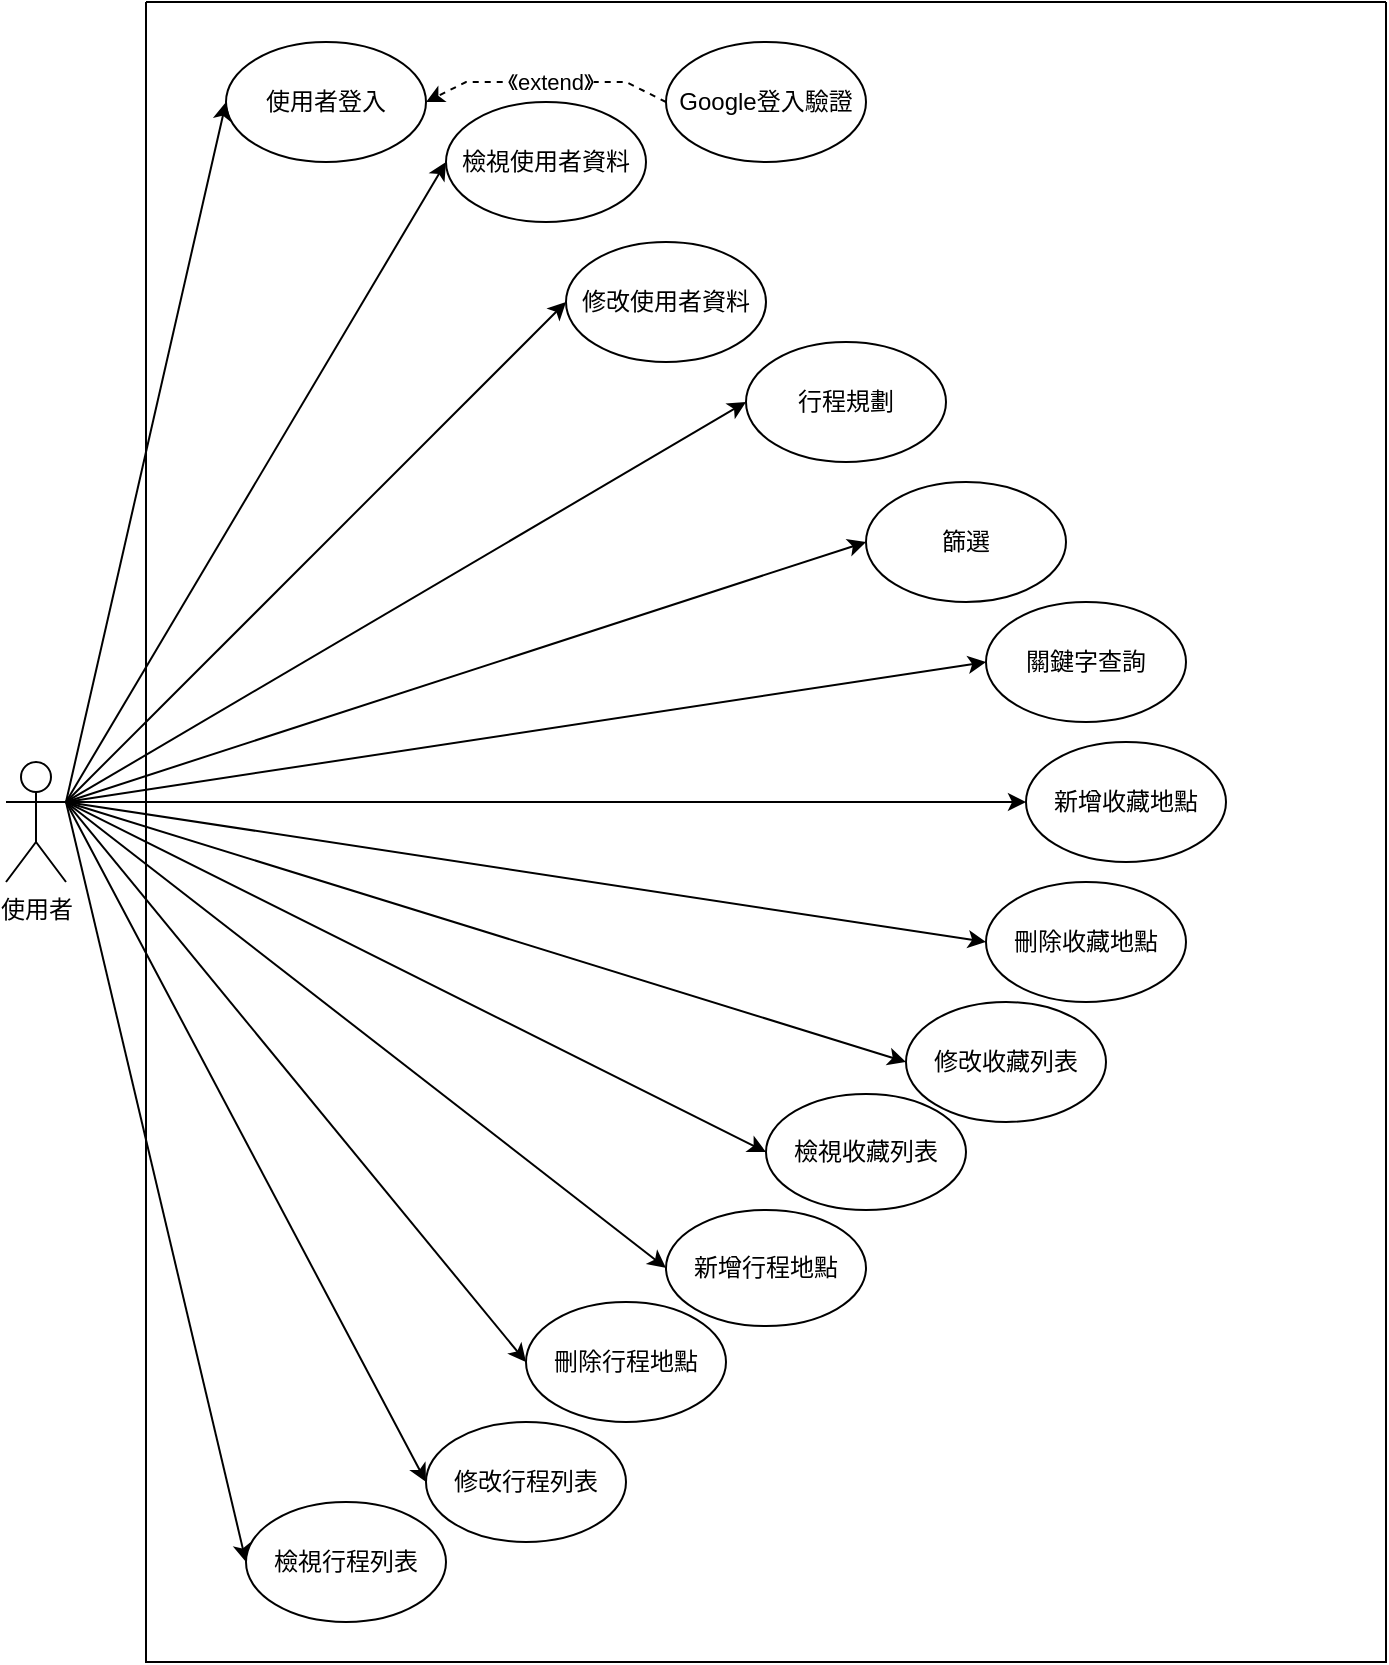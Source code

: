 <mxfile version="24.7.17">
  <diagram name="第1頁" id="X0mdkOEkl6OQW-8wgIrR">
    <mxGraphModel dx="1050" dy="669" grid="1" gridSize="10" guides="1" tooltips="1" connect="1" arrows="1" fold="1" page="1" pageScale="1" pageWidth="827" pageHeight="1169" math="0" shadow="0">
      <root>
        <mxCell id="0" />
        <mxCell id="1" parent="0" />
        <mxCell id="MowLBhuA5_mlT7OGzBJu-1" value="使用者" style="shape=umlActor;verticalLabelPosition=bottom;verticalAlign=top;html=1;outlineConnect=0;" parent="1" vertex="1">
          <mxGeometry x="10" y="390" width="30" height="60" as="geometry" />
        </mxCell>
        <mxCell id="MowLBhuA5_mlT7OGzBJu-2" value="使用者登入" style="ellipse;whiteSpace=wrap;html=1;" parent="1" vertex="1">
          <mxGeometry x="120" y="30" width="100" height="60" as="geometry" />
        </mxCell>
        <mxCell id="MowLBhuA5_mlT7OGzBJu-19" value="" style="endArrow=classic;html=1;rounded=0;exitX=0;exitY=0.5;exitDx=0;exitDy=0;entryX=1;entryY=0.5;entryDx=0;entryDy=0;dashed=1;" parent="1" source="MowLBhuA5_mlT7OGzBJu-18" target="MowLBhuA5_mlT7OGzBJu-2" edge="1">
          <mxGeometry width="50" height="50" relative="1" as="geometry">
            <mxPoint x="240" y="90" as="sourcePoint" />
            <mxPoint x="290" y="40" as="targetPoint" />
            <Array as="points">
              <mxPoint x="320" y="50" />
              <mxPoint x="280" y="50" />
              <mxPoint x="240" y="50" />
            </Array>
          </mxGeometry>
        </mxCell>
        <mxCell id="MowLBhuA5_mlT7OGzBJu-20" value="《extend》" style="edgeLabel;html=1;align=center;verticalAlign=middle;resizable=0;points=[];" parent="MowLBhuA5_mlT7OGzBJu-19" vertex="1" connectable="0">
          <mxGeometry x="-0.03" relative="1" as="geometry">
            <mxPoint as="offset" />
          </mxGeometry>
        </mxCell>
        <mxCell id="MowLBhuA5_mlT7OGzBJu-21" value="" style="endArrow=classic;html=1;rounded=0;entryX=0;entryY=0.5;entryDx=0;entryDy=0;exitX=1;exitY=0.333;exitDx=0;exitDy=0;exitPerimeter=0;" parent="1" source="MowLBhuA5_mlT7OGzBJu-1" target="MowLBhuA5_mlT7OGzBJu-2" edge="1">
          <mxGeometry width="50" height="50" relative="1" as="geometry">
            <mxPoint x="40" y="800" as="sourcePoint" />
            <mxPoint x="250" y="190" as="targetPoint" />
          </mxGeometry>
        </mxCell>
        <mxCell id="MowLBhuA5_mlT7OGzBJu-22" value="" style="endArrow=classic;html=1;rounded=0;entryX=0;entryY=0.5;entryDx=0;entryDy=0;exitX=1;exitY=0.333;exitDx=0;exitDy=0;exitPerimeter=0;" parent="1" source="MowLBhuA5_mlT7OGzBJu-1" target="MowLBhuA5_mlT7OGzBJu-3" edge="1">
          <mxGeometry width="50" height="50" relative="1" as="geometry">
            <mxPoint x="40" y="800" as="sourcePoint" />
            <mxPoint x="250" y="190" as="targetPoint" />
          </mxGeometry>
        </mxCell>
        <mxCell id="MowLBhuA5_mlT7OGzBJu-23" value="" style="endArrow=classic;html=1;rounded=0;entryX=0;entryY=0.5;entryDx=0;entryDy=0;exitX=1;exitY=0.333;exitDx=0;exitDy=0;exitPerimeter=0;" parent="1" source="MowLBhuA5_mlT7OGzBJu-1" target="MowLBhuA5_mlT7OGzBJu-4" edge="1">
          <mxGeometry width="50" height="50" relative="1" as="geometry">
            <mxPoint x="40" y="800" as="sourcePoint" />
            <mxPoint x="250" y="190" as="targetPoint" />
          </mxGeometry>
        </mxCell>
        <mxCell id="MowLBhuA5_mlT7OGzBJu-26" value="" style="endArrow=classic;html=1;rounded=0;exitX=1;exitY=0.333;exitDx=0;exitDy=0;exitPerimeter=0;entryX=0;entryY=0.5;entryDx=0;entryDy=0;" parent="1" source="MowLBhuA5_mlT7OGzBJu-1" target="MowLBhuA5_mlT7OGzBJu-7" edge="1">
          <mxGeometry width="50" height="50" relative="1" as="geometry">
            <mxPoint x="200" y="670" as="sourcePoint" />
            <mxPoint x="250" y="620" as="targetPoint" />
          </mxGeometry>
        </mxCell>
        <mxCell id="MowLBhuA5_mlT7OGzBJu-27" value="" style="endArrow=classic;html=1;rounded=0;entryX=0;entryY=0.5;entryDx=0;entryDy=0;exitX=1;exitY=0.333;exitDx=0;exitDy=0;exitPerimeter=0;" parent="1" source="MowLBhuA5_mlT7OGzBJu-1" target="MowLBhuA5_mlT7OGzBJu-8" edge="1">
          <mxGeometry width="50" height="50" relative="1" as="geometry">
            <mxPoint x="40" y="800" as="sourcePoint" />
            <mxPoint x="250" y="620" as="targetPoint" />
          </mxGeometry>
        </mxCell>
        <mxCell id="MowLBhuA5_mlT7OGzBJu-28" value="" style="endArrow=classic;html=1;rounded=0;exitX=1;exitY=0.333;exitDx=0;exitDy=0;exitPerimeter=0;entryX=0;entryY=0.5;entryDx=0;entryDy=0;" parent="1" source="MowLBhuA5_mlT7OGzBJu-1" target="MowLBhuA5_mlT7OGzBJu-9" edge="1">
          <mxGeometry width="50" height="50" relative="1" as="geometry">
            <mxPoint x="200" y="670" as="sourcePoint" />
            <mxPoint x="250" y="620" as="targetPoint" />
          </mxGeometry>
        </mxCell>
        <mxCell id="MowLBhuA5_mlT7OGzBJu-29" value="" style="endArrow=classic;html=1;rounded=0;entryX=0;entryY=0.5;entryDx=0;entryDy=0;exitX=1;exitY=0.333;exitDx=0;exitDy=0;exitPerimeter=0;" parent="1" source="MowLBhuA5_mlT7OGzBJu-1" target="MowLBhuA5_mlT7OGzBJu-10" edge="1">
          <mxGeometry width="50" height="50" relative="1" as="geometry">
            <mxPoint x="40" y="800" as="sourcePoint" />
            <mxPoint x="250" y="1030" as="targetPoint" />
          </mxGeometry>
        </mxCell>
        <mxCell id="MowLBhuA5_mlT7OGzBJu-30" value="" style="endArrow=classic;html=1;rounded=0;exitX=1;exitY=0.333;exitDx=0;exitDy=0;exitPerimeter=0;entryX=0;entryY=0.5;entryDx=0;entryDy=0;" parent="1" source="MowLBhuA5_mlT7OGzBJu-1" target="MowLBhuA5_mlT7OGzBJu-11" edge="1">
          <mxGeometry width="50" height="50" relative="1" as="geometry">
            <mxPoint x="200" y="1080" as="sourcePoint" />
            <mxPoint x="250" y="1030" as="targetPoint" />
          </mxGeometry>
        </mxCell>
        <mxCell id="MowLBhuA5_mlT7OGzBJu-31" value="" style="endArrow=classic;html=1;rounded=0;entryX=0;entryY=0.5;entryDx=0;entryDy=0;exitX=1;exitY=0.333;exitDx=0;exitDy=0;exitPerimeter=0;" parent="1" source="MowLBhuA5_mlT7OGzBJu-1" target="MowLBhuA5_mlT7OGzBJu-12" edge="1">
          <mxGeometry width="50" height="50" relative="1" as="geometry">
            <mxPoint x="40" y="800" as="sourcePoint" />
            <mxPoint x="250" y="1030" as="targetPoint" />
          </mxGeometry>
        </mxCell>
        <mxCell id="MowLBhuA5_mlT7OGzBJu-32" value="" style="endArrow=classic;html=1;rounded=0;exitX=1;exitY=0.333;exitDx=0;exitDy=0;exitPerimeter=0;entryX=0;entryY=0.5;entryDx=0;entryDy=0;" parent="1" source="MowLBhuA5_mlT7OGzBJu-1" target="MowLBhuA5_mlT7OGzBJu-13" edge="1">
          <mxGeometry width="50" height="50" relative="1" as="geometry">
            <mxPoint x="200" y="1080" as="sourcePoint" />
            <mxPoint x="250" y="1030" as="targetPoint" />
          </mxGeometry>
        </mxCell>
        <mxCell id="MowLBhuA5_mlT7OGzBJu-33" value="" style="endArrow=classic;html=1;rounded=0;entryX=0;entryY=0.5;entryDx=0;entryDy=0;exitX=1;exitY=0.333;exitDx=0;exitDy=0;exitPerimeter=0;" parent="1" source="MowLBhuA5_mlT7OGzBJu-1" target="MowLBhuA5_mlT7OGzBJu-14" edge="1">
          <mxGeometry width="50" height="50" relative="1" as="geometry">
            <mxPoint x="40" y="800" as="sourcePoint" />
            <mxPoint x="250" y="1030" as="targetPoint" />
          </mxGeometry>
        </mxCell>
        <mxCell id="MowLBhuA5_mlT7OGzBJu-34" value="" style="endArrow=classic;html=1;rounded=0;entryX=0;entryY=0.5;entryDx=0;entryDy=0;exitX=1;exitY=0.333;exitDx=0;exitDy=0;exitPerimeter=0;" parent="1" source="MowLBhuA5_mlT7OGzBJu-1" target="MowLBhuA5_mlT7OGzBJu-15" edge="1">
          <mxGeometry width="50" height="50" relative="1" as="geometry">
            <mxPoint x="40" y="800" as="sourcePoint" />
            <mxPoint x="250" y="1030" as="targetPoint" />
          </mxGeometry>
        </mxCell>
        <mxCell id="MowLBhuA5_mlT7OGzBJu-35" value="" style="endArrow=classic;html=1;rounded=0;entryX=0;entryY=0.5;entryDx=0;entryDy=0;exitX=1;exitY=0.333;exitDx=0;exitDy=0;exitPerimeter=0;" parent="1" source="MowLBhuA5_mlT7OGzBJu-1" target="MowLBhuA5_mlT7OGzBJu-16" edge="1">
          <mxGeometry width="50" height="50" relative="1" as="geometry">
            <mxPoint x="40" y="800" as="sourcePoint" />
            <mxPoint x="410" y="1140" as="targetPoint" />
          </mxGeometry>
        </mxCell>
        <mxCell id="MowLBhuA5_mlT7OGzBJu-36" value="" style="endArrow=classic;html=1;rounded=0;entryX=0;entryY=0.5;entryDx=0;entryDy=0;exitX=1;exitY=0.333;exitDx=0;exitDy=0;exitPerimeter=0;" parent="1" source="MowLBhuA5_mlT7OGzBJu-1" target="MowLBhuA5_mlT7OGzBJu-17" edge="1">
          <mxGeometry width="50" height="50" relative="1" as="geometry">
            <mxPoint x="40" y="800" as="sourcePoint" />
            <mxPoint x="410" y="1140" as="targetPoint" />
          </mxGeometry>
        </mxCell>
        <mxCell id="MowLBhuA5_mlT7OGzBJu-38" value="" style="swimlane;startSize=0;" parent="1" vertex="1">
          <mxGeometry x="80" y="10" width="620" height="830" as="geometry" />
        </mxCell>
        <mxCell id="MowLBhuA5_mlT7OGzBJu-3" value="檢視使用者資料" style="ellipse;whiteSpace=wrap;html=1;" parent="MowLBhuA5_mlT7OGzBJu-38" vertex="1">
          <mxGeometry x="150" y="50" width="100" height="60" as="geometry" />
        </mxCell>
        <mxCell id="MowLBhuA5_mlT7OGzBJu-4" value="修改使用者資料" style="ellipse;whiteSpace=wrap;html=1;" parent="MowLBhuA5_mlT7OGzBJu-38" vertex="1">
          <mxGeometry x="210" y="120" width="100" height="60" as="geometry" />
        </mxCell>
        <mxCell id="MowLBhuA5_mlT7OGzBJu-13" value="檢視收藏列表" style="ellipse;whiteSpace=wrap;html=1;" parent="MowLBhuA5_mlT7OGzBJu-38" vertex="1">
          <mxGeometry x="310" y="546" width="100" height="58" as="geometry" />
        </mxCell>
        <mxCell id="MowLBhuA5_mlT7OGzBJu-14" value="新增行程地點" style="ellipse;whiteSpace=wrap;html=1;" parent="MowLBhuA5_mlT7OGzBJu-38" vertex="1">
          <mxGeometry x="260" y="604" width="100" height="58" as="geometry" />
        </mxCell>
        <mxCell id="MowLBhuA5_mlT7OGzBJu-18" value="&lt;div&gt;Google登入驗證&lt;/div&gt;" style="ellipse;whiteSpace=wrap;html=1;" parent="MowLBhuA5_mlT7OGzBJu-38" vertex="1">
          <mxGeometry x="260" y="20" width="100" height="60" as="geometry" />
        </mxCell>
        <mxCell id="MowLBhuA5_mlT7OGzBJu-16" value="修改行程列表" style="ellipse;whiteSpace=wrap;html=1;" parent="MowLBhuA5_mlT7OGzBJu-38" vertex="1">
          <mxGeometry x="140" y="710" width="100" height="60" as="geometry" />
        </mxCell>
        <mxCell id="MowLBhuA5_mlT7OGzBJu-15" value="刪除行程地點" style="ellipse;whiteSpace=wrap;html=1;" parent="MowLBhuA5_mlT7OGzBJu-38" vertex="1">
          <mxGeometry x="190" y="650" width="100" height="60" as="geometry" />
        </mxCell>
        <mxCell id="MowLBhuA5_mlT7OGzBJu-17" value="檢視行程列表" style="ellipse;whiteSpace=wrap;html=1;" parent="MowLBhuA5_mlT7OGzBJu-38" vertex="1">
          <mxGeometry x="50" y="750" width="100" height="60" as="geometry" />
        </mxCell>
        <mxCell id="MowLBhuA5_mlT7OGzBJu-7" value="行程規劃" style="ellipse;whiteSpace=wrap;html=1;" parent="MowLBhuA5_mlT7OGzBJu-38" vertex="1">
          <mxGeometry x="300" y="170" width="100" height="60" as="geometry" />
        </mxCell>
        <mxCell id="MowLBhuA5_mlT7OGzBJu-8" value="篩選" style="ellipse;whiteSpace=wrap;html=1;" parent="MowLBhuA5_mlT7OGzBJu-38" vertex="1">
          <mxGeometry x="360" y="240" width="100" height="60" as="geometry" />
        </mxCell>
        <mxCell id="MowLBhuA5_mlT7OGzBJu-9" value="關鍵字查詢" style="ellipse;whiteSpace=wrap;html=1;" parent="MowLBhuA5_mlT7OGzBJu-38" vertex="1">
          <mxGeometry x="420" y="300" width="100" height="60" as="geometry" />
        </mxCell>
        <mxCell id="MowLBhuA5_mlT7OGzBJu-10" value="新增收藏地點" style="ellipse;whiteSpace=wrap;html=1;" parent="MowLBhuA5_mlT7OGzBJu-38" vertex="1">
          <mxGeometry x="440" y="370" width="100" height="60" as="geometry" />
        </mxCell>
        <mxCell id="MowLBhuA5_mlT7OGzBJu-11" value="刪除收藏地點" style="ellipse;whiteSpace=wrap;html=1;" parent="MowLBhuA5_mlT7OGzBJu-38" vertex="1">
          <mxGeometry x="420" y="440" width="100" height="60" as="geometry" />
        </mxCell>
        <mxCell id="MowLBhuA5_mlT7OGzBJu-12" value="修改收藏列表" style="ellipse;whiteSpace=wrap;html=1;" parent="MowLBhuA5_mlT7OGzBJu-38" vertex="1">
          <mxGeometry x="380" y="500" width="100" height="60" as="geometry" />
        </mxCell>
      </root>
    </mxGraphModel>
  </diagram>
</mxfile>
